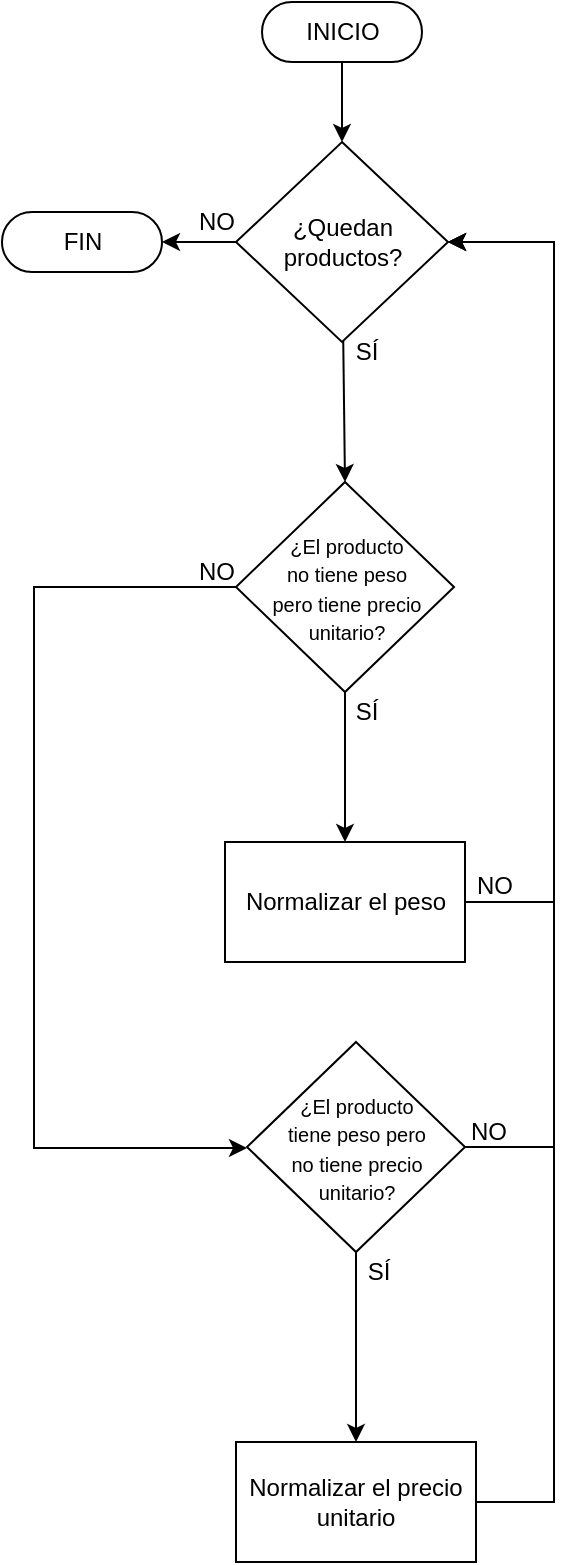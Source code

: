<mxfile version="21.3.7" type="device">
  <diagram id="OUcwJTHvT7vjzToPtKVa" name="Página-1">
    <mxGraphModel dx="933" dy="676" grid="1" gridSize="10" guides="1" tooltips="1" connect="1" arrows="1" fold="1" page="1" pageScale="1" pageWidth="827" pageHeight="1169" math="0" shadow="0">
      <root>
        <mxCell id="0" />
        <mxCell id="1" parent="0" />
        <mxCell id="7" style="edgeStyle=none;html=1;entryX=0.5;entryY=0;entryDx=0;entryDy=0;" parent="1" source="3" target="9" edge="1">
          <mxGeometry relative="1" as="geometry">
            <mxPoint x="554" y="320" as="targetPoint" />
          </mxGeometry>
        </mxCell>
        <mxCell id="47" style="edgeStyle=none;html=1;exitX=0;exitY=0.5;exitDx=0;exitDy=0;entryX=1;entryY=0.5;entryDx=0;entryDy=0;entryPerimeter=0;" parent="1" source="3" target="50" edge="1">
          <mxGeometry relative="1" as="geometry">
            <mxPoint x="464" y="200" as="targetPoint" />
          </mxGeometry>
        </mxCell>
        <mxCell id="3" value="¿Quedan &lt;br&gt;productos?" style="shape=rhombus;html=1;dashed=0;whitespace=wrap;perimeter=rhombusPerimeter;" parent="1" vertex="1">
          <mxGeometry x="501" y="150" width="106" height="100" as="geometry" />
        </mxCell>
        <mxCell id="5" style="edgeStyle=none;html=1;entryX=0.5;entryY=0;entryDx=0;entryDy=0;exitX=0.5;exitY=0.5;exitDx=0;exitDy=15;exitPerimeter=0;" parent="1" source="29" target="3" edge="1">
          <mxGeometry relative="1" as="geometry">
            <mxPoint x="554" y="60" as="sourcePoint" />
          </mxGeometry>
        </mxCell>
        <mxCell id="8" value="SÍ" style="text;html=1;align=center;verticalAlign=middle;resizable=0;points=[];autosize=1;strokeColor=none;fillColor=none;" parent="1" vertex="1">
          <mxGeometry x="551" y="240" width="30" height="30" as="geometry" />
        </mxCell>
        <mxCell id="Uz-GwiQmdN32-8PwC0Ot-56" value="" style="edgeStyle=orthogonalEdgeStyle;rounded=0;orthogonalLoop=1;jettySize=auto;html=1;" edge="1" parent="1" source="9" target="Uz-GwiQmdN32-8PwC0Ot-55">
          <mxGeometry relative="1" as="geometry" />
        </mxCell>
        <mxCell id="Uz-GwiQmdN32-8PwC0Ot-57" style="edgeStyle=orthogonalEdgeStyle;rounded=0;orthogonalLoop=1;jettySize=auto;html=1;entryX=0;entryY=0.5;entryDx=0;entryDy=0;" edge="1" parent="1" source="9" target="Uz-GwiQmdN32-8PwC0Ot-53">
          <mxGeometry relative="1" as="geometry">
            <Array as="points">
              <mxPoint x="400" y="373" />
              <mxPoint x="400" y="653" />
              <mxPoint x="507" y="653" />
            </Array>
          </mxGeometry>
        </mxCell>
        <mxCell id="9" value="&lt;font style=&quot;font-size: 10px;&quot;&gt;¿El producto &lt;br&gt;no tiene peso &lt;br&gt;pero tiene precio &lt;br&gt;unitario?&lt;br&gt;&lt;/font&gt;" style="shape=rhombus;html=1;dashed=0;whitespace=wrap;perimeter=rhombusPerimeter;" parent="1" vertex="1">
          <mxGeometry x="501" y="320" width="109" height="105" as="geometry" />
        </mxCell>
        <mxCell id="14" value="NO" style="text;html=1;align=center;verticalAlign=middle;resizable=0;points=[];autosize=1;strokeColor=none;fillColor=none;" parent="1" vertex="1">
          <mxGeometry x="471" y="350" width="40" height="30" as="geometry" />
        </mxCell>
        <mxCell id="19" value="SÍ" style="text;html=1;align=center;verticalAlign=middle;resizable=0;points=[];autosize=1;strokeColor=none;fillColor=none;" parent="1" vertex="1">
          <mxGeometry x="551" y="420" width="30" height="30" as="geometry" />
        </mxCell>
        <mxCell id="29" value="INICIO" style="html=1;dashed=0;whitespace=wrap;shape=mxgraph.dfd.start" parent="1" vertex="1">
          <mxGeometry x="514" y="80" width="80" height="30" as="geometry" />
        </mxCell>
        <mxCell id="48" value="NO" style="text;html=1;align=center;verticalAlign=middle;resizable=0;points=[];autosize=1;strokeColor=none;fillColor=none;" parent="1" vertex="1">
          <mxGeometry x="471" y="175" width="40" height="30" as="geometry" />
        </mxCell>
        <mxCell id="50" value="FIN" style="html=1;dashed=0;whitespace=wrap;shape=mxgraph.dfd.start" parent="1" vertex="1">
          <mxGeometry x="384" y="185" width="80" height="30" as="geometry" />
        </mxCell>
        <mxCell id="Uz-GwiQmdN32-8PwC0Ot-58" style="edgeStyle=orthogonalEdgeStyle;rounded=0;orthogonalLoop=1;jettySize=auto;html=1;entryX=1;entryY=0.5;entryDx=0;entryDy=0;exitX=1;exitY=0.5;exitDx=0;exitDy=0;" edge="1" parent="1" source="Uz-GwiQmdN32-8PwC0Ot-53" target="3">
          <mxGeometry relative="1" as="geometry">
            <Array as="points">
              <mxPoint x="660" y="653" />
              <mxPoint x="660" y="200" />
            </Array>
          </mxGeometry>
        </mxCell>
        <mxCell id="Uz-GwiQmdN32-8PwC0Ot-64" value="" style="edgeStyle=orthogonalEdgeStyle;rounded=0;orthogonalLoop=1;jettySize=auto;html=1;" edge="1" parent="1" source="Uz-GwiQmdN32-8PwC0Ot-53" target="Uz-GwiQmdN32-8PwC0Ot-63">
          <mxGeometry relative="1" as="geometry" />
        </mxCell>
        <mxCell id="Uz-GwiQmdN32-8PwC0Ot-53" value="&lt;font style=&quot;font-size: 10px;&quot;&gt;¿El producto &lt;br&gt;tiene peso pero&lt;br&gt;no tiene precio &lt;br&gt;unitario?&lt;br&gt;&lt;/font&gt;" style="shape=rhombus;html=1;dashed=0;whitespace=wrap;perimeter=rhombusPerimeter;" vertex="1" parent="1">
          <mxGeometry x="506.5" y="600" width="109" height="105" as="geometry" />
        </mxCell>
        <mxCell id="Uz-GwiQmdN32-8PwC0Ot-60" style="edgeStyle=orthogonalEdgeStyle;rounded=0;orthogonalLoop=1;jettySize=auto;html=1;entryX=1;entryY=0.5;entryDx=0;entryDy=0;exitX=1;exitY=0.5;exitDx=0;exitDy=0;" edge="1" parent="1" source="Uz-GwiQmdN32-8PwC0Ot-55" target="3">
          <mxGeometry relative="1" as="geometry">
            <Array as="points">
              <mxPoint x="660" y="530" />
              <mxPoint x="660" y="200" />
            </Array>
          </mxGeometry>
        </mxCell>
        <mxCell id="Uz-GwiQmdN32-8PwC0Ot-55" value="Normalizar el peso" style="whiteSpace=wrap;html=1;dashed=0;" vertex="1" parent="1">
          <mxGeometry x="495.5" y="500" width="120" height="60" as="geometry" />
        </mxCell>
        <mxCell id="Uz-GwiQmdN32-8PwC0Ot-59" value="NO" style="text;html=1;align=center;verticalAlign=middle;resizable=0;points=[];autosize=1;strokeColor=none;fillColor=none;" vertex="1" parent="1">
          <mxGeometry x="607" y="630" width="40" height="30" as="geometry" />
        </mxCell>
        <mxCell id="Uz-GwiQmdN32-8PwC0Ot-61" value="NO" style="text;html=1;align=center;verticalAlign=middle;resizable=0;points=[];autosize=1;strokeColor=none;fillColor=none;" vertex="1" parent="1">
          <mxGeometry x="610" y="507" width="40" height="30" as="geometry" />
        </mxCell>
        <mxCell id="Uz-GwiQmdN32-8PwC0Ot-66" style="edgeStyle=orthogonalEdgeStyle;rounded=0;orthogonalLoop=1;jettySize=auto;html=1;entryX=1;entryY=0.5;entryDx=0;entryDy=0;exitX=1;exitY=0.5;exitDx=0;exitDy=0;" edge="1" parent="1" source="Uz-GwiQmdN32-8PwC0Ot-63" target="3">
          <mxGeometry relative="1" as="geometry">
            <Array as="points">
              <mxPoint x="660" y="830" />
              <mxPoint x="660" y="200" />
            </Array>
          </mxGeometry>
        </mxCell>
        <mxCell id="Uz-GwiQmdN32-8PwC0Ot-63" value="Normalizar el precio unitario" style="whiteSpace=wrap;html=1;dashed=0;" vertex="1" parent="1">
          <mxGeometry x="501" y="800" width="120" height="60" as="geometry" />
        </mxCell>
        <mxCell id="Uz-GwiQmdN32-8PwC0Ot-65" value="SÍ" style="text;html=1;align=center;verticalAlign=middle;resizable=0;points=[];autosize=1;strokeColor=none;fillColor=none;" vertex="1" parent="1">
          <mxGeometry x="557" y="700" width="30" height="30" as="geometry" />
        </mxCell>
      </root>
    </mxGraphModel>
  </diagram>
</mxfile>
